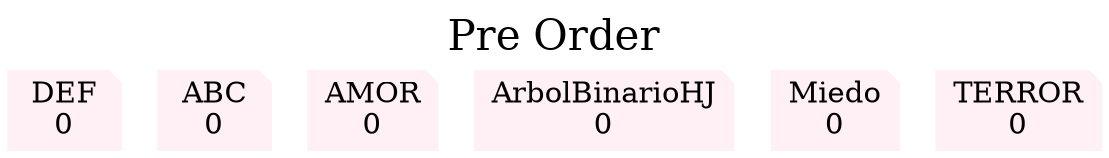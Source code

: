 digraph ArbolBinario {
	rankdir=TB;
	node[shape = note, fontcolor = black, style = filled, color = lavenderblush];
	graph[label = "Pre Order", labelloc = t, fontsize = 20];
	Object5 [ label="\DEF\n0"];
	Object5 [ label="\DEF\n0"];
	Object5 [ label="\DEF\n0"];
	Object5 [ label="\DEF\n0"];
	Object4 [ label="\ABC\n0"];
	Object5 [ label="\DEF\n0"];
	Object5 [ label="\DEF\n0"];
	Object4 [ label="\ABC\n0"];
	Object2 [ label="\AMOR\n0"];
	Object5 [ label="\DEF\n0"];
	Object5 [ label="\DEF\n0"];
	Object5 [ label="\DEF\n0"];
	Object4 [ label="\ABC\n0"];
	Object5 [ label="\DEF\n0"];
	Object5 [ label="\DEF\n0"];
	Object4 [ label="\ABC\n0"];
	Object2 [ label="\AMOR\n0"];
	Object5 [ label="\DEF\n0"];
	Object5 [ label="\DEF\n0"];
	Object5 [ label="\DEF\n0"];
	Object5 [ label="\DEF\n0"];
	Object4 [ label="\ABC\n0"];
	Object5 [ label="\DEF\n0"];
	Object5 [ label="\DEF\n0"];
	Object4 [ label="\ABC\n0"];
	Object2 [ label="\AMOR\n0"];
	Object5 [ label="\DEF\n0"];
	Object5 [ label="\DEF\n0"];
	Object5 [ label="\DEF\n0"];
	Object4 [ label="\ABC\n0"];
	Object5 [ label="\DEF\n0"];
	Object5 [ label="\DEF\n0"];
	Object4 [ label="\ABC\n0"];
	Object2 [ label="\AMOR\n0"];
	Object5 [ label="\DEF\n0"];
	Object5 [ label="\DEF\n0"];
	Object5 [ label="\DEF\n0"];
	Object5 [ label="\DEF\n0"];
	Object4 [ label="\ABC\n0"];
	Object5 [ label="\DEF\n0"];
	Object5 [ label="\DEF\n0"];
	Object4 [ label="\ABC\n0"];
	Object2 [ label="\AMOR\n0"];
	Object5 [ label="\DEF\n0"];
	Object5 [ label="\DEF\n0"];
	Object5 [ label="\DEF\n0"];
	Object4 [ label="\ABC\n0"];
	Object5 [ label="\DEF\n0"];
	Object5 [ label="\DEF\n0"];
	Object4 [ label="\ABC\n0"];
	Object2 [ label="\AMOR\n0"];
	Object5 [ label="\DEF\n0"];
	Object5 [ label="\DEF\n0"];
	Object5 [ label="\DEF\n0"];
	Object5 [ label="\DEF\n0"];
	Object4 [ label="\ABC\n0"];
	Object5 [ label="\DEF\n0"];
	Object5 [ label="\DEF\n0"];
	Object4 [ label="\ABC\n0"];
	Object2 [ label="\AMOR\n0"];
	Object5 [ label="\DEF\n0"];
	Object5 [ label="\DEF\n0"];
	Object5 [ label="\DEF\n0"];
	Object4 [ label="\ABC\n0"];
	Object5 [ label="\DEF\n0"];
	Object5 [ label="\DEF\n0"];
	Object4 [ label="\ABC\n0"];
	Object2 [ label="\AMOR\n0"];
	Object6 [ label="\GHJ\n0"];
	Object5 [ label="\DEF\n0"];
	Object5 [ label="\DEF\n0"];
	Object5 [ label="\DEF\n0"];
	Object5 [ label="\DEF\n0"];
	Object4 [ label="\ABC\n0"];
	Object5 [ label="\DEF\n0"];
	Object5 [ label="\DEF\n0"];
	Object4 [ label="\ABC\n0"];
	Object2 [ label="\AMOR\n0"];
	Object5 [ label="\DEF\n0"];
	Object5 [ label="\DEF\n0"];
	Object5 [ label="\DEF\n0"];
	Object4 [ label="\ABC\n0"];
	Object5 [ label="\DEF\n0"];
	Object5 [ label="\DEF\n0"];
	Object4 [ label="\ABC\n0"];
	Object2 [ label="\AMOR\n0"];
	Object5 [ label="\DEF\n0"];
	Object5 [ label="\DEF\n0"];
	Object5 [ label="\DEF\n0"];
	Object5 [ label="\DEF\n0"];
	Object4 [ label="\ABC\n0"];
	Object5 [ label="\DEF\n0"];
	Object5 [ label="\DEF\n0"];
	Object4 [ label="\ABC\n0"];
	Object2 [ label="\AMOR\n0"];
	Object5 [ label="\DEF\n0"];
	Object5 [ label="\DEF\n0"];
	Object5 [ label="\DEF\n0"];
	Object4 [ label="\ABC\n0"];
	Object5 [ label="\DEF\n0"];
	Object5 [ label="\DEF\n0"];
	Object4 [ label="\ABC\n0"];
	Object2 [ label="\AMOR\n0"];
	Object6 [ label="\GHJ\n0"];
	Object1 [ label="\Miedo\n0"];
	Object5 [ label="\DEF\n0"];
	Object5 [ label="\DEF\n0"];
	Object5 [ label="\DEF\n0"];
	Object5 [ label="\DEF\n0"];
	Object4 [ label="\ABC\n0"];
	Object5 [ label="\DEF\n0"];
	Object5 [ label="\DEF\n0"];
	Object4 [ label="\ABC\n0"];
	Object2 [ label="\AMOR\n0"];
	Object5 [ label="\DEF\n0"];
	Object5 [ label="\DEF\n0"];
	Object5 [ label="\DEF\n0"];
	Object4 [ label="\ABC\n0"];
	Object5 [ label="\DEF\n0"];
	Object5 [ label="\DEF\n0"];
	Object4 [ label="\ABC\n0"];
	Object2 [ label="\AMOR\n0"];
	Object5 [ label="\DEF\n0"];
	Object5 [ label="\DEF\n0"];
	Object5 [ label="\DEF\n0"];
	Object5 [ label="\DEF\n0"];
	Object4 [ label="\ABC\n0"];
	Object5 [ label="\DEF\n0"];
	Object5 [ label="\DEF\n0"];
	Object4 [ label="\ABC\n0"];
	Object2 [ label="\AMOR\n0"];
	Object5 [ label="\DEF\n0"];
	Object5 [ label="\DEF\n0"];
	Object5 [ label="\DEF\n0"];
	Object4 [ label="\ABC\n0"];
	Object5 [ label="\DEF\n0"];
	Object5 [ label="\DEF\n0"];
	Object4 [ label="\ABC\n0"];
	Object2 [ label="\AMOR\n0"];
	Object5 [ label="\DEF\n0"];
	Object5 [ label="\DEF\n0"];
	Object5 [ label="\DEF\n0"];
	Object5 [ label="\DEF\n0"];
	Object4 [ label="\ABC\n0"];
	Object5 [ label="\DEF\n0"];
	Object5 [ label="\DEF\n0"];
	Object4 [ label="\ABC\n0"];
	Object2 [ label="\AMOR\n0"];
	Object5 [ label="\DEF\n0"];
	Object5 [ label="\DEF\n0"];
	Object5 [ label="\DEF\n0"];
	Object4 [ label="\ABC\n0"];
	Object5 [ label="\DEF\n0"];
	Object5 [ label="\DEF\n0"];
	Object4 [ label="\ABC\n0"];
	Object2 [ label="\AMOR\n0"];
	Object6 [ label="\GHJ\n0"];
	Object5 [ label="\DEF\n0"];
	Object5 [ label="\DEF\n0"];
	Object5 [ label="\DEF\n0"];
	Object5 [ label="\DEF\n0"];
	Object4 [ label="\ABC\n0"];
	Object5 [ label="\DEF\n0"];
	Object5 [ label="\DEF\n0"];
	Object4 [ label="\ABC\n0"];
	Object2 [ label="\AMOR\n0"];
	Object5 [ label="\DEF\n0"];
	Object5 [ label="\DEF\n0"];
	Object5 [ label="\DEF\n0"];
	Object4 [ label="\ABC\n0"];
	Object5 [ label="\DEF\n0"];
	Object5 [ label="\DEF\n0"];
	Object4 [ label="\ABC\n0"];
	Object2 [ label="\AMOR\n0"];
	Object5 [ label="\DEF\n0"];
	Object5 [ label="\DEF\n0"];
	Object5 [ label="\DEF\n0"];
	Object5 [ label="\DEF\n0"];
	Object4 [ label="\ABC\n0"];
	Object5 [ label="\DEF\n0"];
	Object5 [ label="\DEF\n0"];
	Object4 [ label="\ABC\n0"];
	Object2 [ label="\AMOR\n0"];
	Object5 [ label="\DEF\n0"];
	Object5 [ label="\DEF\n0"];
	Object5 [ label="\DEF\n0"];
	Object4 [ label="\ABC\n0"];
	Object5 [ label="\DEF\n0"];
	Object5 [ label="\DEF\n0"];
	Object4 [ label="\ABC\n0"];
	Object2 [ label="\AMOR\n0"];
	Object6 [ label="\GHJ\n0"];
	Object1 [ label="\Miedo\n0"];
	Object5 [ label="\DEF\n0"];
	Object5 [ label="\DEF\n0"];
	Object5 [ label="\DEF\n0"];
	Object5 [ label="\DEF\n0"];
	Object4 [ label="\ABC\n0"];
	Object5 [ label="\DEF\n0"];
	Object5 [ label="\DEF\n0"];
	Object4 [ label="\ABC\n0"];
	Object2 [ label="\AMOR\n0"];
	Object5 [ label="\DEF\n0"];
	Object5 [ label="\DEF\n0"];
	Object5 [ label="\DEF\n0"];
	Object4 [ label="\ABC\n0"];
	Object5 [ label="\DEF\n0"];
	Object5 [ label="\DEF\n0"];
	Object4 [ label="\ABC\n0"];
	Object2 [ label="\AMOR\n0"];
	Object5 [ label="\DEF\n0"];
	Object5 [ label="\DEF\n0"];
	Object5 [ label="\DEF\n0"];
	Object5 [ label="\DEF\n0"];
	Object4 [ label="\ABC\n0"];
	Object5 [ label="\DEF\n0"];
	Object5 [ label="\DEF\n0"];
	Object4 [ label="\ABC\n0"];
	Object2 [ label="\AMOR\n0"];
	Object5 [ label="\DEF\n0"];
	Object5 [ label="\DEF\n0"];
	Object5 [ label="\DEF\n0"];
	Object4 [ label="\ABC\n0"];
	Object5 [ label="\DEF\n0"];
	Object5 [ label="\DEF\n0"];
	Object4 [ label="\ABC\n0"];
	Object2 [ label="\AMOR\n0"];
	Object5 [ label="\DEF\n0"];
	Object5 [ label="\DEF\n0"];
	Object5 [ label="\DEF\n0"];
	Object5 [ label="\DEF\n0"];
	Object4 [ label="\ABC\n0"];
	Object5 [ label="\DEF\n0"];
	Object5 [ label="\DEF\n0"];
	Object4 [ label="\ABC\n0"];
	Object2 [ label="\AMOR\n0"];
	Object5 [ label="\DEF\n0"];
	Object5 [ label="\DEF\n0"];
	Object5 [ label="\DEF\n0"];
	Object4 [ label="\ABC\n0"];
	Object5 [ label="\DEF\n0"];
	Object5 [ label="\DEF\n0"];
	Object4 [ label="\ABC\n0"];
	Object2 [ label="\AMOR\n0"];
	Object6 [ label="\GHJ\n0"];
	Object5 [ label="\DEF\n0"];
	Object5 [ label="\DEF\n0"];
	Object5 [ label="\DEF\n0"];
	Object5 [ label="\DEF\n0"];
	Object4 [ label="\ABC\n0"];
	Object5 [ label="\DEF\n0"];
	Object5 [ label="\DEF\n0"];
	Object4 [ label="\ABC\n0"];
	Object2 [ label="\AMOR\n0"];
	Object5 [ label="\DEF\n0"];
	Object5 [ label="\DEF\n0"];
	Object5 [ label="\DEF\n0"];
	Object4 [ label="\ABC\n0"];
	Object5 [ label="\DEF\n0"];
	Object5 [ label="\DEF\n0"];
	Object4 [ label="\ABC\n0"];
	Object2 [ label="\AMOR\n0"];
	Object5 [ label="\DEF\n0"];
	Object5 [ label="\DEF\n0"];
	Object5 [ label="\DEF\n0"];
	Object5 [ label="\DEF\n0"];
	Object4 [ label="\ABC\n0"];
	Object5 [ label="\DEF\n0"];
	Object5 [ label="\DEF\n0"];
	Object4 [ label="\ABC\n0"];
	Object2 [ label="\AMOR\n0"];
	Object5 [ label="\DEF\n0"];
	Object5 [ label="\DEF\n0"];
	Object5 [ label="\DEF\n0"];
	Object4 [ label="\ABC\n0"];
	Object5 [ label="\DEF\n0"];
	Object5 [ label="\DEF\n0"];
	Object4 [ label="\ABC\n0"];
	Object2 [ label="\AMOR\n0"];
	Object6 [ label="\GHJ\n0"];
	Object1 [ label="\Miedo\n0"];
	Object3 [ label="\TERROR\n0"];
	Object5 [ label="\DEF\n0"];
	Object5 [ label="\DEF\n0"];
	Object5 [ label="\DEF\n0"];
	Object5 [ label="\DEF\n0"];
	Object4 [ label="\ABC\n0"];
	Object5 [ label="\DEF\n0"];
	Object5 [ label="\DEF\n0"];
	Object4 [ label="\ABC\n0"];
	Object2 [ label="\AMOR\n0"];
	Object5 [ label="\DEF\n0"];
	Object5 [ label="\DEF\n0"];
	Object5 [ label="\DEF\n0"];
	Object4 [ label="\ABC\n0"];
	Object5 [ label="\DEF\n0"];
	Object5 [ label="\DEF\n0"];
	Object4 [ label="\ABC\n0"];
	Object2 [ label="\AMOR\n0"];
	Object5 [ label="\DEF\n0"];
	Object5 [ label="\DEF\n0"];
	Object5 [ label="\DEF\n0"];
	Object5 [ label="\DEF\n0"];
	Object4 [ label="\ABC\n0"];
	Object5 [ label="\DEF\n0"];
	Object5 [ label="\DEF\n0"];
	Object4 [ label="\ABC\n0"];
	Object2 [ label="\AMOR\n0"];
	Object5 [ label="\DEF\n0"];
	Object5 [ label="\DEF\n0"];
	Object5 [ label="\DEF\n0"];
	Object4 [ label="\ABC\n0"];
	Object5 [ label="\DEF\n0"];
	Object5 [ label="\DEF\n0"];
	Object4 [ label="\ABC\n0"];
	Object2 [ label="\AMOR\n0"];
	Object5 [ label="\DEF\n0"];
	Object5 [ label="\DEF\n0"];
	Object5 [ label="\DEF\n0"];
	Object5 [ label="\DEF\n0"];
	Object4 [ label="\ABC\n0"];
	Object5 [ label="\DEF\n0"];
	Object5 [ label="\DEF\n0"];
	Object4 [ label="\ABC\n0"];
	Object2 [ label="\AMOR\n0"];
	Object5 [ label="\DEF\n0"];
	Object5 [ label="\DEF\n0"];
	Object5 [ label="\DEF\n0"];
	Object4 [ label="\ABC\n0"];
	Object5 [ label="\DEF\n0"];
	Object5 [ label="\DEF\n0"];
	Object4 [ label="\ABC\n0"];
	Object2 [ label="\AMOR\n0"];
	Object6 [ label="\GHJ\n0"];
	Object5 [ label="\DEF\n0"];
	Object5 [ label="\DEF\n0"];
	Object5 [ label="\DEF\n0"];
	Object5 [ label="\DEF\n0"];
	Object4 [ label="\ABC\n0"];
	Object5 [ label="\DEF\n0"];
	Object5 [ label="\DEF\n0"];
	Object4 [ label="\ABC\n0"];
	Object2 [ label="\AMOR\n0"];
	Object5 [ label="\DEF\n0"];
	Object5 [ label="\DEF\n0"];
	Object5 [ label="\DEF\n0"];
	Object4 [ label="\ABC\n0"];
	Object5 [ label="\DEF\n0"];
	Object5 [ label="\DEF\n0"];
	Object4 [ label="\ABC\n0"];
	Object2 [ label="\AMOR\n0"];
	Object5 [ label="\DEF\n0"];
	Object5 [ label="\DEF\n0"];
	Object5 [ label="\DEF\n0"];
	Object5 [ label="\DEF\n0"];
	Object4 [ label="\ABC\n0"];
	Object5 [ label="\DEF\n0"];
	Object5 [ label="\DEF\n0"];
	Object4 [ label="\ABC\n0"];
	Object2 [ label="\AMOR\n0"];
	Object5 [ label="\DEF\n0"];
	Object5 [ label="\DEF\n0"];
	Object5 [ label="\DEF\n0"];
	Object4 [ label="\ABC\n0"];
	Object5 [ label="\DEF\n0"];
	Object5 [ label="\DEF\n0"];
	Object4 [ label="\ABC\n0"];
	Object2 [ label="\AMOR\n0"];
	Object6 [ label="\GHJ\n0"];
	Object1 [ label="\Miedo\n0"];
	Object5 [ label="\DEF\n0"];
	Object5 [ label="\DEF\n0"];
	Object5 [ label="\DEF\n0"];
	Object5 [ label="\DEF\n0"];
	Object4 [ label="\ABC\n0"];
	Object5 [ label="\DEF\n0"];
	Object5 [ label="\DEF\n0"];
	Object4 [ label="\ABC\n0"];
	Object2 [ label="\AMOR\n0"];
	Object5 [ label="\DEF\n0"];
	Object5 [ label="\DEF\n0"];
	Object5 [ label="\DEF\n0"];
	Object4 [ label="\ABC\n0"];
	Object5 [ label="\DEF\n0"];
	Object5 [ label="\DEF\n0"];
	Object4 [ label="\ABC\n0"];
	Object2 [ label="\AMOR\n0"];
	Object5 [ label="\DEF\n0"];
	Object5 [ label="\DEF\n0"];
	Object5 [ label="\DEF\n0"];
	Object5 [ label="\DEF\n0"];
	Object4 [ label="\ABC\n0"];
	Object5 [ label="\DEF\n0"];
	Object5 [ label="\DEF\n0"];
	Object4 [ label="\ABC\n0"];
	Object2 [ label="\AMOR\n0"];
	Object5 [ label="\DEF\n0"];
	Object5 [ label="\DEF\n0"];
	Object5 [ label="\DEF\n0"];
	Object4 [ label="\ABC\n0"];
	Object5 [ label="\DEF\n0"];
	Object5 [ label="\DEF\n0"];
	Object4 [ label="\ABC\n0"];
	Object2 [ label="\AMOR\n0"];
	Object5 [ label="\DEF\n0"];
	Object5 [ label="\DEF\n0"];
	Object5 [ label="\DEF\n0"];
	Object5 [ label="\DEF\n0"];
	Object4 [ label="\ABC\n0"];
	Object5 [ label="\DEF\n0"];
	Object5 [ label="\DEF\n0"];
	Object4 [ label="\ABC\n0"];
	Object2 [ label="\AMOR\n0"];
	Object5 [ label="\DEF\n0"];
	Object5 [ label="\DEF\n0"];
	Object5 [ label="\DEF\n0"];
	Object4 [ label="\ABC\n0"];
	Object5 [ label="\DEF\n0"];
	Object5 [ label="\DEF\n0"];
	Object4 [ label="\ABC\n0"];
	Object2 [ label="\AMOR\n0"];
	Object6 [ label="\GHJ\n0"];
	Object5 [ label="\DEF\n0"];
	Object5 [ label="\DEF\n0"];
	Object5 [ label="\DEF\n0"];
	Object5 [ label="\DEF\n0"];
	Object4 [ label="\ABC\n0"];
	Object5 [ label="\DEF\n0"];
	Object5 [ label="\DEF\n0"];
	Object4 [ label="\ABC\n0"];
	Object2 [ label="\AMOR\n0"];
	Object5 [ label="\DEF\n0"];
	Object5 [ label="\DEF\n0"];
	Object5 [ label="\DEF\n0"];
	Object4 [ label="\ABC\n0"];
	Object5 [ label="\DEF\n0"];
	Object5 [ label="\DEF\n0"];
	Object4 [ label="\ABC\n0"];
	Object2 [ label="\AMOR\n0"];
	Object5 [ label="\DEF\n0"];
	Object5 [ label="\DEF\n0"];
	Object5 [ label="\DEF\n0"];
	Object5 [ label="\DEF\n0"];
	Object4 [ label="\ABC\n0"];
	Object5 [ label="\DEF\n0"];
	Object5 [ label="\DEF\n0"];
	Object4 [ label="\ABC\n0"];
	Object2 [ label="\AMOR\n0"];
	Object5 [ label="\DEF\n0"];
	Object5 [ label="\DEF\n0"];
	Object5 [ label="\DEF\n0"];
	Object4 [ label="\ABC\n0"];
	Object5 [ label="\DEF\n0"];
	Object5 [ label="\DEF\n0"];
	Object4 [ label="\ABC\n0"];
	Object2 [ label="\AMOR\n0"];
	Object6 [ label="\GHJ\n0"];
	Object1 [ label="\Miedo\n0"];
	Object3 [ label="\TERROR\n0"];
}